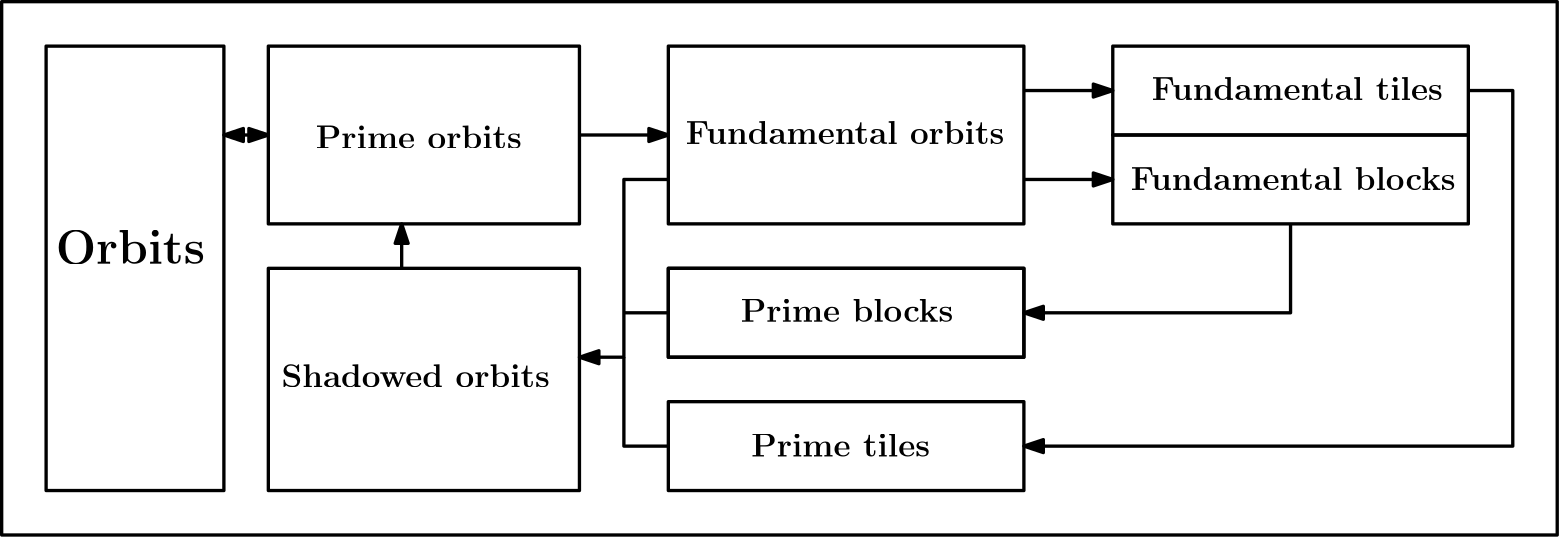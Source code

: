 <?xml version="1.0"?>
<!DOCTYPE ipe SYSTEM "ipe.dtd">
<ipe version="70212" creator="Ipe 7.2.13">
<info created="D:20200311121318" modified="D:20200311133953"/>
<ipestyle name="basic">
<symbol name="arrow/arc(spx)">
<path stroke="sym-stroke" fill="sym-stroke" pen="sym-pen">
0 0 m
-1 0.333 l
-1 -0.333 l
h
</path>
</symbol>
<symbol name="arrow/farc(spx)">
<path stroke="sym-stroke" fill="white" pen="sym-pen">
0 0 m
-1 0.333 l
-1 -0.333 l
h
</path>
</symbol>
<symbol name="arrow/ptarc(spx)">
<path stroke="sym-stroke" fill="sym-stroke" pen="sym-pen">
0 0 m
-1 0.333 l
-0.8 0 l
-1 -0.333 l
h
</path>
</symbol>
<symbol name="arrow/fptarc(spx)">
<path stroke="sym-stroke" fill="white" pen="sym-pen">
0 0 m
-1 0.333 l
-0.8 0 l
-1 -0.333 l
h
</path>
</symbol>
<symbol name="mark/circle(sx)" transformations="translations">
<path fill="sym-stroke">
0.6 0 0 0.6 0 0 e
0.4 0 0 0.4 0 0 e
</path>
</symbol>
<symbol name="mark/disk(sx)" transformations="translations">
<path fill="sym-stroke">
0.6 0 0 0.6 0 0 e
</path>
</symbol>
<symbol name="mark/fdisk(sfx)" transformations="translations">
<group>
<path fill="sym-fill">
0.5 0 0 0.5 0 0 e
</path>
<path fill="sym-stroke" fillrule="eofill">
0.6 0 0 0.6 0 0 e
0.4 0 0 0.4 0 0 e
</path>
</group>
</symbol>
<symbol name="mark/box(sx)" transformations="translations">
<path fill="sym-stroke" fillrule="eofill">
-0.6 -0.6 m
0.6 -0.6 l
0.6 0.6 l
-0.6 0.6 l
h
-0.4 -0.4 m
0.4 -0.4 l
0.4 0.4 l
-0.4 0.4 l
h
</path>
</symbol>
<symbol name="mark/square(sx)" transformations="translations">
<path fill="sym-stroke">
-0.6 -0.6 m
0.6 -0.6 l
0.6 0.6 l
-0.6 0.6 l
h
</path>
</symbol>
<symbol name="mark/fsquare(sfx)" transformations="translations">
<group>
<path fill="sym-fill">
-0.5 -0.5 m
0.5 -0.5 l
0.5 0.5 l
-0.5 0.5 l
h
</path>
<path fill="sym-stroke" fillrule="eofill">
-0.6 -0.6 m
0.6 -0.6 l
0.6 0.6 l
-0.6 0.6 l
h
-0.4 -0.4 m
0.4 -0.4 l
0.4 0.4 l
-0.4 0.4 l
h
</path>
</group>
</symbol>
<symbol name="mark/cross(sx)" transformations="translations">
<group>
<path fill="sym-stroke">
-0.43 -0.57 m
0.57 0.43 l
0.43 0.57 l
-0.57 -0.43 l
h
</path>
<path fill="sym-stroke">
-0.43 0.57 m
0.57 -0.43 l
0.43 -0.57 l
-0.57 0.43 l
h
</path>
</group>
</symbol>
<symbol name="arrow/fnormal(spx)">
<path stroke="sym-stroke" fill="white" pen="sym-pen">
0 0 m
-1 0.333 l
-1 -0.333 l
h
</path>
</symbol>
<symbol name="arrow/pointed(spx)">
<path stroke="sym-stroke" fill="sym-stroke" pen="sym-pen">
0 0 m
-1 0.333 l
-0.8 0 l
-1 -0.333 l
h
</path>
</symbol>
<symbol name="arrow/fpointed(spx)">
<path stroke="sym-stroke" fill="white" pen="sym-pen">
0 0 m
-1 0.333 l
-0.8 0 l
-1 -0.333 l
h
</path>
</symbol>
<symbol name="arrow/linear(spx)">
<path stroke="sym-stroke" pen="sym-pen">
-1 0.333 m
0 0 l
-1 -0.333 l
</path>
</symbol>
<symbol name="arrow/fdouble(spx)">
<path stroke="sym-stroke" fill="white" pen="sym-pen">
0 0 m
-1 0.333 l
-1 -0.333 l
h
-1 0 m
-2 0.333 l
-2 -0.333 l
h
</path>
</symbol>
<symbol name="arrow/double(spx)">
<path stroke="sym-stroke" fill="sym-stroke" pen="sym-pen">
0 0 m
-1 0.333 l
-1 -0.333 l
h
-1 0 m
-2 0.333 l
-2 -0.333 l
h
</path>
</symbol>
<pen name="heavier" value="0.8"/>
<pen name="fat" value="1.2"/>
<pen name="ultrafat" value="2"/>
<symbolsize name="large" value="5"/>
<symbolsize name="small" value="2"/>
<symbolsize name="tiny" value="1.1"/>
<arrowsize name="large" value="10"/>
<arrowsize name="small" value="5"/>
<arrowsize name="tiny" value="3"/>
<color name="red" value="1 0 0"/>
<color name="green" value="0 1 0"/>
<color name="blue" value="0 0 1"/>
<color name="yellow" value="1 1 0"/>
<color name="orange" value="1 0.647 0"/>
<color name="gold" value="1 0.843 0"/>
<color name="purple" value="0.627 0.125 0.941"/>
<color name="gray" value="0.745"/>
<color name="brown" value="0.647 0.165 0.165"/>
<color name="navy" value="0 0 0.502"/>
<color name="pink" value="1 0.753 0.796"/>
<color name="seagreen" value="0.18 0.545 0.341"/>
<color name="turquoise" value="0.251 0.878 0.816"/>
<color name="violet" value="0.933 0.51 0.933"/>
<color name="darkblue" value="0 0 0.545"/>
<color name="darkcyan" value="0 0.545 0.545"/>
<color name="darkgray" value="0.663"/>
<color name="darkgreen" value="0 0.392 0"/>
<color name="darkmagenta" value="0.545 0 0.545"/>
<color name="darkorange" value="1 0.549 0"/>
<color name="darkred" value="0.545 0 0"/>
<color name="lightblue" value="0.678 0.847 0.902"/>
<color name="lightcyan" value="0.878 1 1"/>
<color name="lightgray" value="0.827"/>
<color name="lightgreen" value="0.565 0.933 0.565"/>
<color name="lightyellow" value="1 1 0.878"/>
<dashstyle name="dashed" value="[4] 0"/>
<dashstyle name="dotted" value="[1 3] 0"/>
<dashstyle name="dash dotted" value="[4 2 1 2] 0"/>
<dashstyle name="dash dot dotted" value="[4 2 1 2 1 2] 0"/>
<textsize name="large" value="\large"/>
<textsize name="Large" value="\Large"/>
<textsize name="LARGE" value="\LARGE"/>
<textsize name="huge" value="\huge"/>
<textsize name="Huge" value="\Huge"/>
<textsize name="small" value="\small"/>
<textsize name="footnote" value="\footnotesize"/>
<textsize name="tiny" value="\tiny"/>
<textstyle name="center" begin="\begin{center}" end="\end{center}"/>
<textstyle name="itemize" begin="\begin{itemize}" end="\end{itemize}"/>
<textstyle name="item" begin="\begin{itemize}\item{}" end="\end{itemize}"/>
<gridsize name="4 pts" value="4"/>
<gridsize name="8 pts (~3 mm)" value="8"/>
<gridsize name="16 pts (~6 mm)" value="16"/>
<gridsize name="32 pts (~12 mm)" value="32"/>
<gridsize name="10 pts (~3.5 mm)" value="10"/>
<gridsize name="20 pts (~7 mm)" value="20"/>
<gridsize name="14 pts (~5 mm)" value="14"/>
<gridsize name="28 pts (~10 mm)" value="28"/>
<gridsize name="56 pts (~20 mm)" value="56"/>
<anglesize name="90 deg" value="90"/>
<anglesize name="60 deg" value="60"/>
<anglesize name="45 deg" value="45"/>
<anglesize name="30 deg" value="30"/>
<anglesize name="22.5 deg" value="22.5"/>
<opacity name="10%" value="0.1"/>
<opacity name="30%" value="0.3"/>
<opacity name="50%" value="0.5"/>
<opacity name="75%" value="0.75"/>
<tiling name="falling" angle="-60" step="4" width="1"/>
<tiling name="rising" angle="30" step="4" width="1"/>
</ipestyle>
<page>
<layer name="alpha"/>
<view layers="alpha" active="alpha"/>
<text layer="alpha" matrix="1 0 0 1 230.311 44.7703" transformations="translations" pos="32 720" stroke="black" type="label" width="114.68" height="8.302" depth="0" valign="baseline" size="large">\textbf{Fundamental orbits}</text>
<text matrix="1 0 0 1 389.773 -58.7656" transformations="translations" pos="32.6653 806.966" stroke="black" type="label" width="117.032" height="8.302" depth="0" valign="baseline" size="large">\textbf{Fundamental blocks}</text>
<text matrix="1 0 0 1 400 167.387" transformations="translations" pos="29.9739 613.185" stroke="black" type="label" width="104.862" height="8.302" depth="0" valign="baseline" size="large">\textbf{Fundamental tiles}</text>
<text matrix="1 0 0 1 -316.529 33.6148" transformations="translations" pos="352 688" stroke="black" type="label" width="53.766" height="11.955" depth="0" valign="baseline" size="LARGE">\textbf{Orbits}</text>
<text matrix="1 0 0 1 58.0789 -67.2297" transformations="translations" pos="224 768" stroke="black" type="label" width="76.559" height="8.302" depth="0" valign="baseline" size="large">\textbf{Prime blocks}</text>
<text matrix="1 0 0 1 61.8469 44.232" transformations="translations" pos="224 608" stroke="black" type="label" width="64.389" height="8.302" depth="0" valign="baseline" size="large">\textbf{Prime tiles}</text>
<text matrix="1 0 0 1 -94.9234 75.1555" transformations="translations" pos="224 688" stroke="black" type="label" width="74.206" height="8.302" depth="0" valign="baseline" size="large">\textbf{Prime orbits}</text>
<path matrix="1 0 0 1 -16 0" stroke="black" pen="fat">
432 800 m
432 768 l
560 768 l
560 800 l
h
</path>
<path matrix="1 0 0 1 -16 16" stroke="black" pen="fat">
432 752 m
432 720 l
560 720 l
560 752 l
h
</path>
<path matrix="1 0 0 1 80 96" stroke="black" pen="fat" arrow="normal/normal">
304 688 m
336 688 l
</path>
<path matrix="1 0 0 1 80 64" stroke="black" pen="fat" arrow="normal/normal">
304 688 m
336 688 l
</path>
<path matrix="1 0 0 1 0 96" stroke="black" pen="fat">
256 704 m
256 640 l
384 640 l
384 704 l
h
</path>
<path matrix="1 0 0 1 0 96" stroke="black" pen="fat" arrow="normal/normal">
480 640 m
480 608 l
384 608 l
</path>
<path matrix="1 0 0 1 0 16" stroke="black" pen="fat">
256 656 m
256 624 l
384 624 l
384 656 l
h
</path>
<path stroke="black" pen="fat">
256 720 m
256 688 l
384 688 l
384 720 l
h
</path>
<path stroke="black" pen="fat">
256 720 m
256 688 l
384 688 l
384 720 l
h
</path>
<path stroke="black" pen="fat" arrow="normal/normal">
544 784 m
560 784 l
560 656 l
384 656 l
</path>
<path stroke="black" pen="fat">
16 816 m
16 624 l
576 624 l
576 816 l
h
</path>
<path stroke="black" pen="fat" arrow="normal/normal">
224 768 m
256 768 l
</path>
<path stroke="black" pen="fat" arrow="normal/normal">
256 752 m
240 752 l
240 688 l
224 688 l
</path>
<path stroke="black" pen="fat">
256 656 m
240 656 l
240 688 l
240 688 l
</path>
<path stroke="black" pen="fat">
256 704 m
240 704 l
240 704 l
</path>
<path matrix="1 0 0 1 -16 0" stroke="black" pen="fat" arrow="normal/normal">
176 720 m
176 736 l
</path>
<text matrix="1 0 0 1 -27.3039 -10.7656" transformations="translations" pos="144 688" stroke="black" type="label" width="96.699" height="8.302" depth="0" valign="baseline" size="large">\textbf{Shadowed orbits}</text>
<path stroke="black" pen="fat">
112 800 m
112 736 l
224 736 l
224 800 l
h
</path>
<path stroke="black" pen="fat" arrow="normal/normal" rarrow="normal/normal">
96 768 m
112 768 l
</path>
<path stroke="black" pen="fat">
32 800 m
32 640 l
96 640 l
96 800 l
h
</path>
<path stroke="black" pen="fat">
112 720 m
112 640 l
224 640 l
224 720 l
h
</path>
</page>
</ipe>
